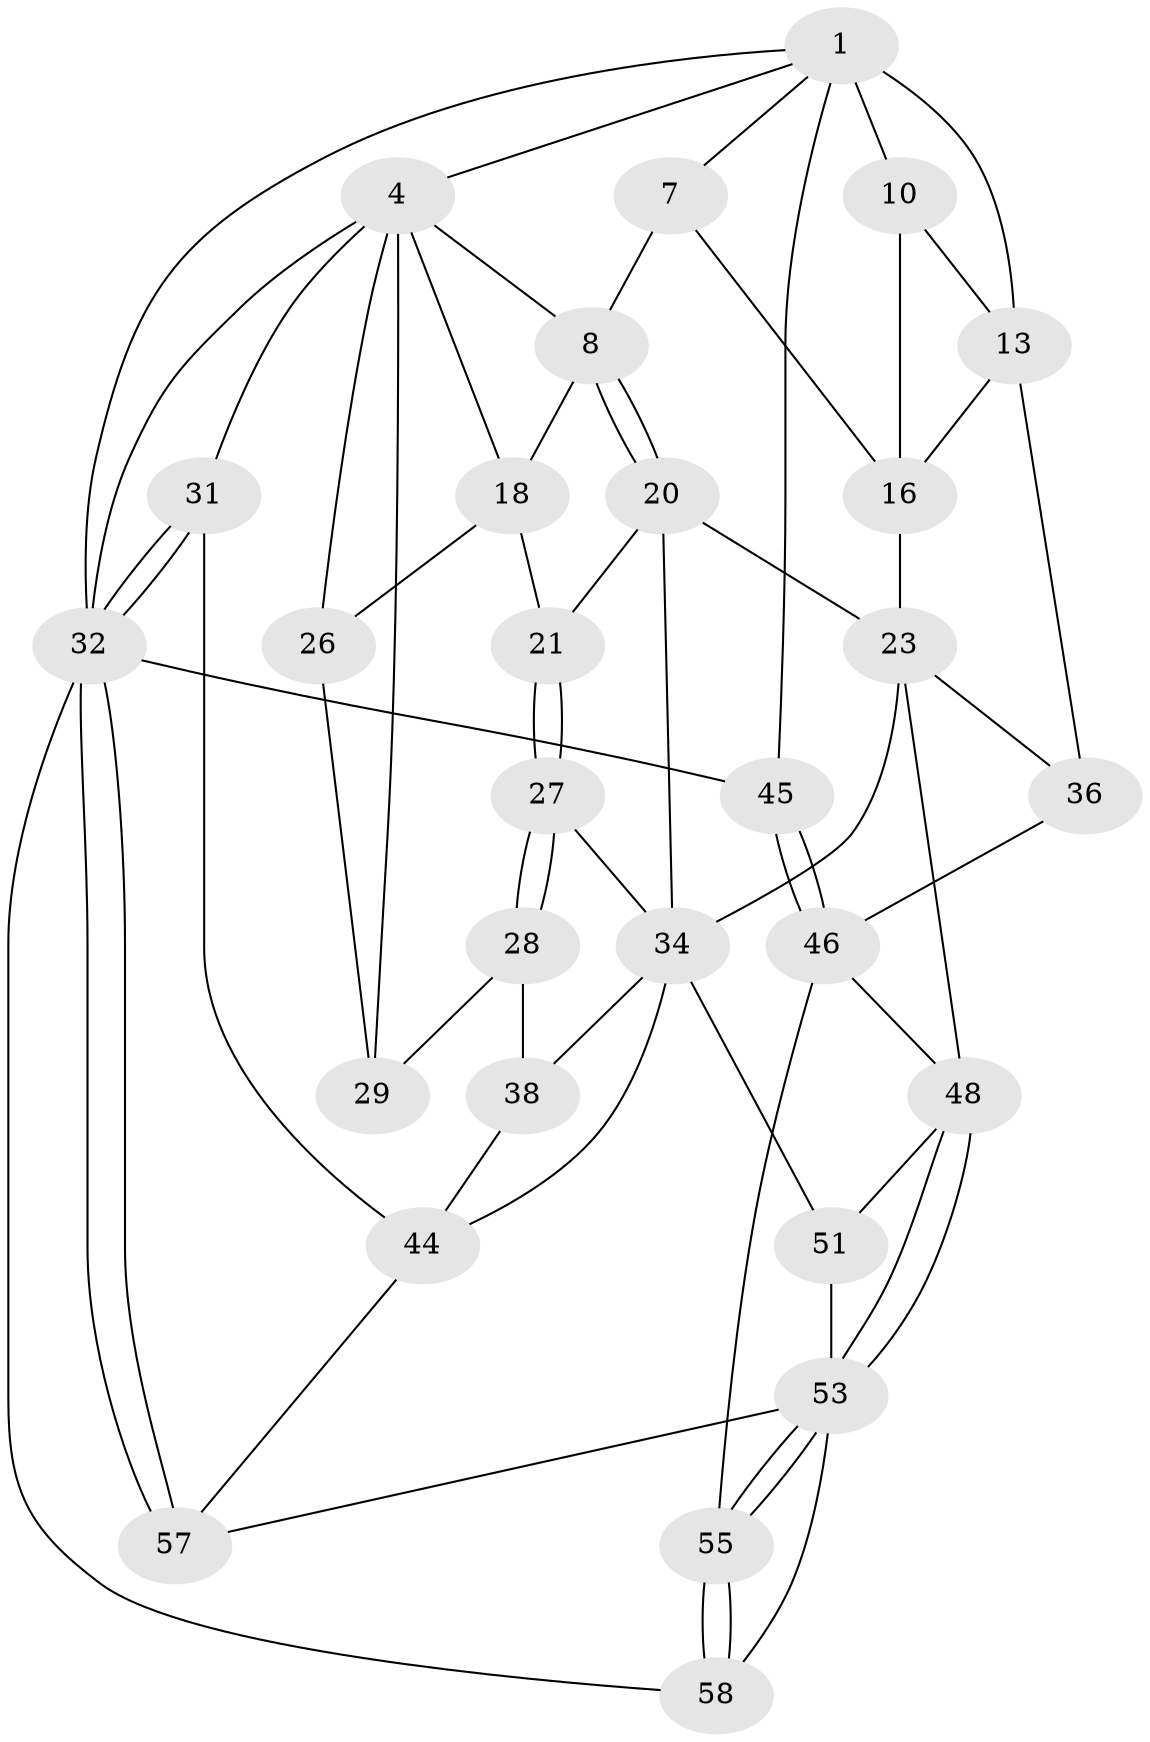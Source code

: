 // original degree distribution, {3: 0.034482758620689655, 4: 0.25862068965517243, 6: 0.22413793103448276, 5: 0.4827586206896552}
// Generated by graph-tools (version 1.1) at 2025/17/03/09/25 04:17:23]
// undirected, 29 vertices, 65 edges
graph export_dot {
graph [start="1"]
  node [color=gray90,style=filled];
  1 [pos="+0.3738160900447613+0",super="+6+2"];
  4 [pos="+0+0",super="+5+17"];
  7 [pos="+0.37004440199111194+0.33421447684913197"];
  8 [pos="+0.3572563449039637+0.34081234468134797",super="+9"];
  10 [pos="+0.740373221825135+0.16612365447739022",super="+11"];
  13 [pos="+0.8547954655188961+0.22495894382480658",super="+14"];
  16 [pos="+0.6384709375363402+0.35439961374646783",super="+19"];
  18 [pos="+0.17107240634806098+0.3342335663099338",super="+22"];
  20 [pos="+0.3476947680255599+0.4351725068367637",super="+24"];
  21 [pos="+0.2312516996805837+0.4881049890609233"];
  23 [pos="+0.5994109572917403+0.405555666107604",super="+37"];
  26 [pos="+0.0879483944246313+0.42793033368419464"];
  27 [pos="+0.229772070096255+0.5034508608599808"];
  28 [pos="+0.14126952697968478+0.5714466778500779"];
  29 [pos="+0.0817271437828232+0.5013634526779639"];
  31 [pos="+0+0.7084154646282732"];
  32 [pos="+0+1",super="+50"];
  34 [pos="+0.3907850263621622+0.5609646013736498",super="+35+41"];
  36 [pos="+0.799776397213108+0.6534277145521225"];
  38 [pos="+0.2944535320040113+0.7309608391809622",super="+39"];
  44 [pos="+0+0.6972393594076104",super="+52"];
  45 [pos="+1+1"];
  46 [pos="+1+0.9413279507298905",super="+47"];
  48 [pos="+0.7126719084816172+0.7907624435320109",super="+49"];
  51 [pos="+0.5398308206642277+0.7868448512529381"];
  53 [pos="+0.6978219744684724+0.8807189834089124",super="+54"];
  55 [pos="+0.7065134574966282+0.925089459066448"];
  57 [pos="+0.27195838327447364+1"];
  58 [pos="+0.5833524882280338+1"];
  1 -- 7;
  1 -- 32;
  1 -- 13 [weight=2];
  1 -- 4;
  1 -- 10 [weight=2];
  1 -- 45;
  4 -- 32;
  4 -- 8;
  4 -- 18;
  4 -- 26;
  4 -- 29;
  4 -- 31;
  7 -- 8;
  7 -- 16;
  8 -- 20;
  8 -- 20;
  8 -- 18;
  10 -- 13;
  10 -- 16;
  13 -- 16;
  13 -- 36;
  16 -- 23;
  18 -- 26;
  18 -- 21;
  20 -- 21;
  20 -- 34;
  20 -- 23;
  21 -- 27;
  21 -- 27;
  23 -- 48;
  23 -- 36;
  23 -- 34;
  26 -- 29;
  27 -- 28;
  27 -- 28;
  27 -- 34;
  28 -- 29;
  28 -- 38;
  31 -- 32;
  31 -- 32;
  31 -- 44;
  32 -- 57;
  32 -- 57;
  32 -- 58;
  32 -- 45;
  34 -- 38 [weight=2];
  34 -- 51;
  34 -- 44;
  36 -- 46;
  38 -- 44;
  44 -- 57;
  45 -- 46;
  45 -- 46;
  46 -- 55;
  46 -- 48;
  48 -- 53;
  48 -- 53;
  48 -- 51;
  51 -- 53;
  53 -- 55;
  53 -- 55;
  53 -- 57;
  53 -- 58;
  55 -- 58;
  55 -- 58;
}
